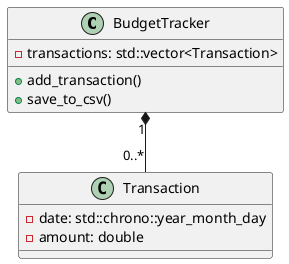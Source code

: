 @startuml BudgetTracker
class BudgetTracker {
  - transactions: std::vector<Transaction>
  + add_transaction()
  + save_to_csv()
}
class Transaction {
  - date: std::chrono::year_month_day
  - amount: double
}
BudgetTracker "1" *-- "0..*" Transaction
@enduml